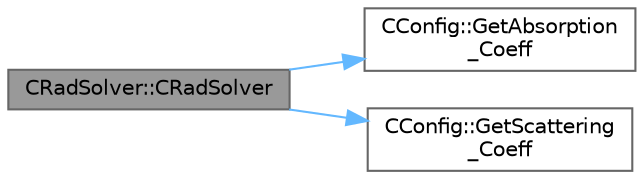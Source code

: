 digraph "CRadSolver::CRadSolver"
{
 // LATEX_PDF_SIZE
  bgcolor="transparent";
  edge [fontname=Helvetica,fontsize=10,labelfontname=Helvetica,labelfontsize=10];
  node [fontname=Helvetica,fontsize=10,shape=box,height=0.2,width=0.4];
  rankdir="LR";
  Node1 [id="Node000001",label="CRadSolver::CRadSolver",height=0.2,width=0.4,color="gray40", fillcolor="grey60", style="filled", fontcolor="black",tooltip="Constructor of the class."];
  Node1 -> Node2 [id="edge1_Node000001_Node000002",color="steelblue1",style="solid",tooltip=" "];
  Node2 [id="Node000002",label="CConfig::GetAbsorption\l_Coeff",height=0.2,width=0.4,color="grey40", fillcolor="white", style="filled",URL="$classCConfig.html#ac002d243231f861e1cb4c1ccd53abaad",tooltip="Get the value of the absorption coefficient of the medium."];
  Node1 -> Node3 [id="edge2_Node000001_Node000003",color="steelblue1",style="solid",tooltip=" "];
  Node3 [id="Node000003",label="CConfig::GetScattering\l_Coeff",height=0.2,width=0.4,color="grey40", fillcolor="white", style="filled",URL="$classCConfig.html#a1090e27b6b116b77739aa76882901dae",tooltip="Get the value of the scattering coefficient of the medium."];
}
